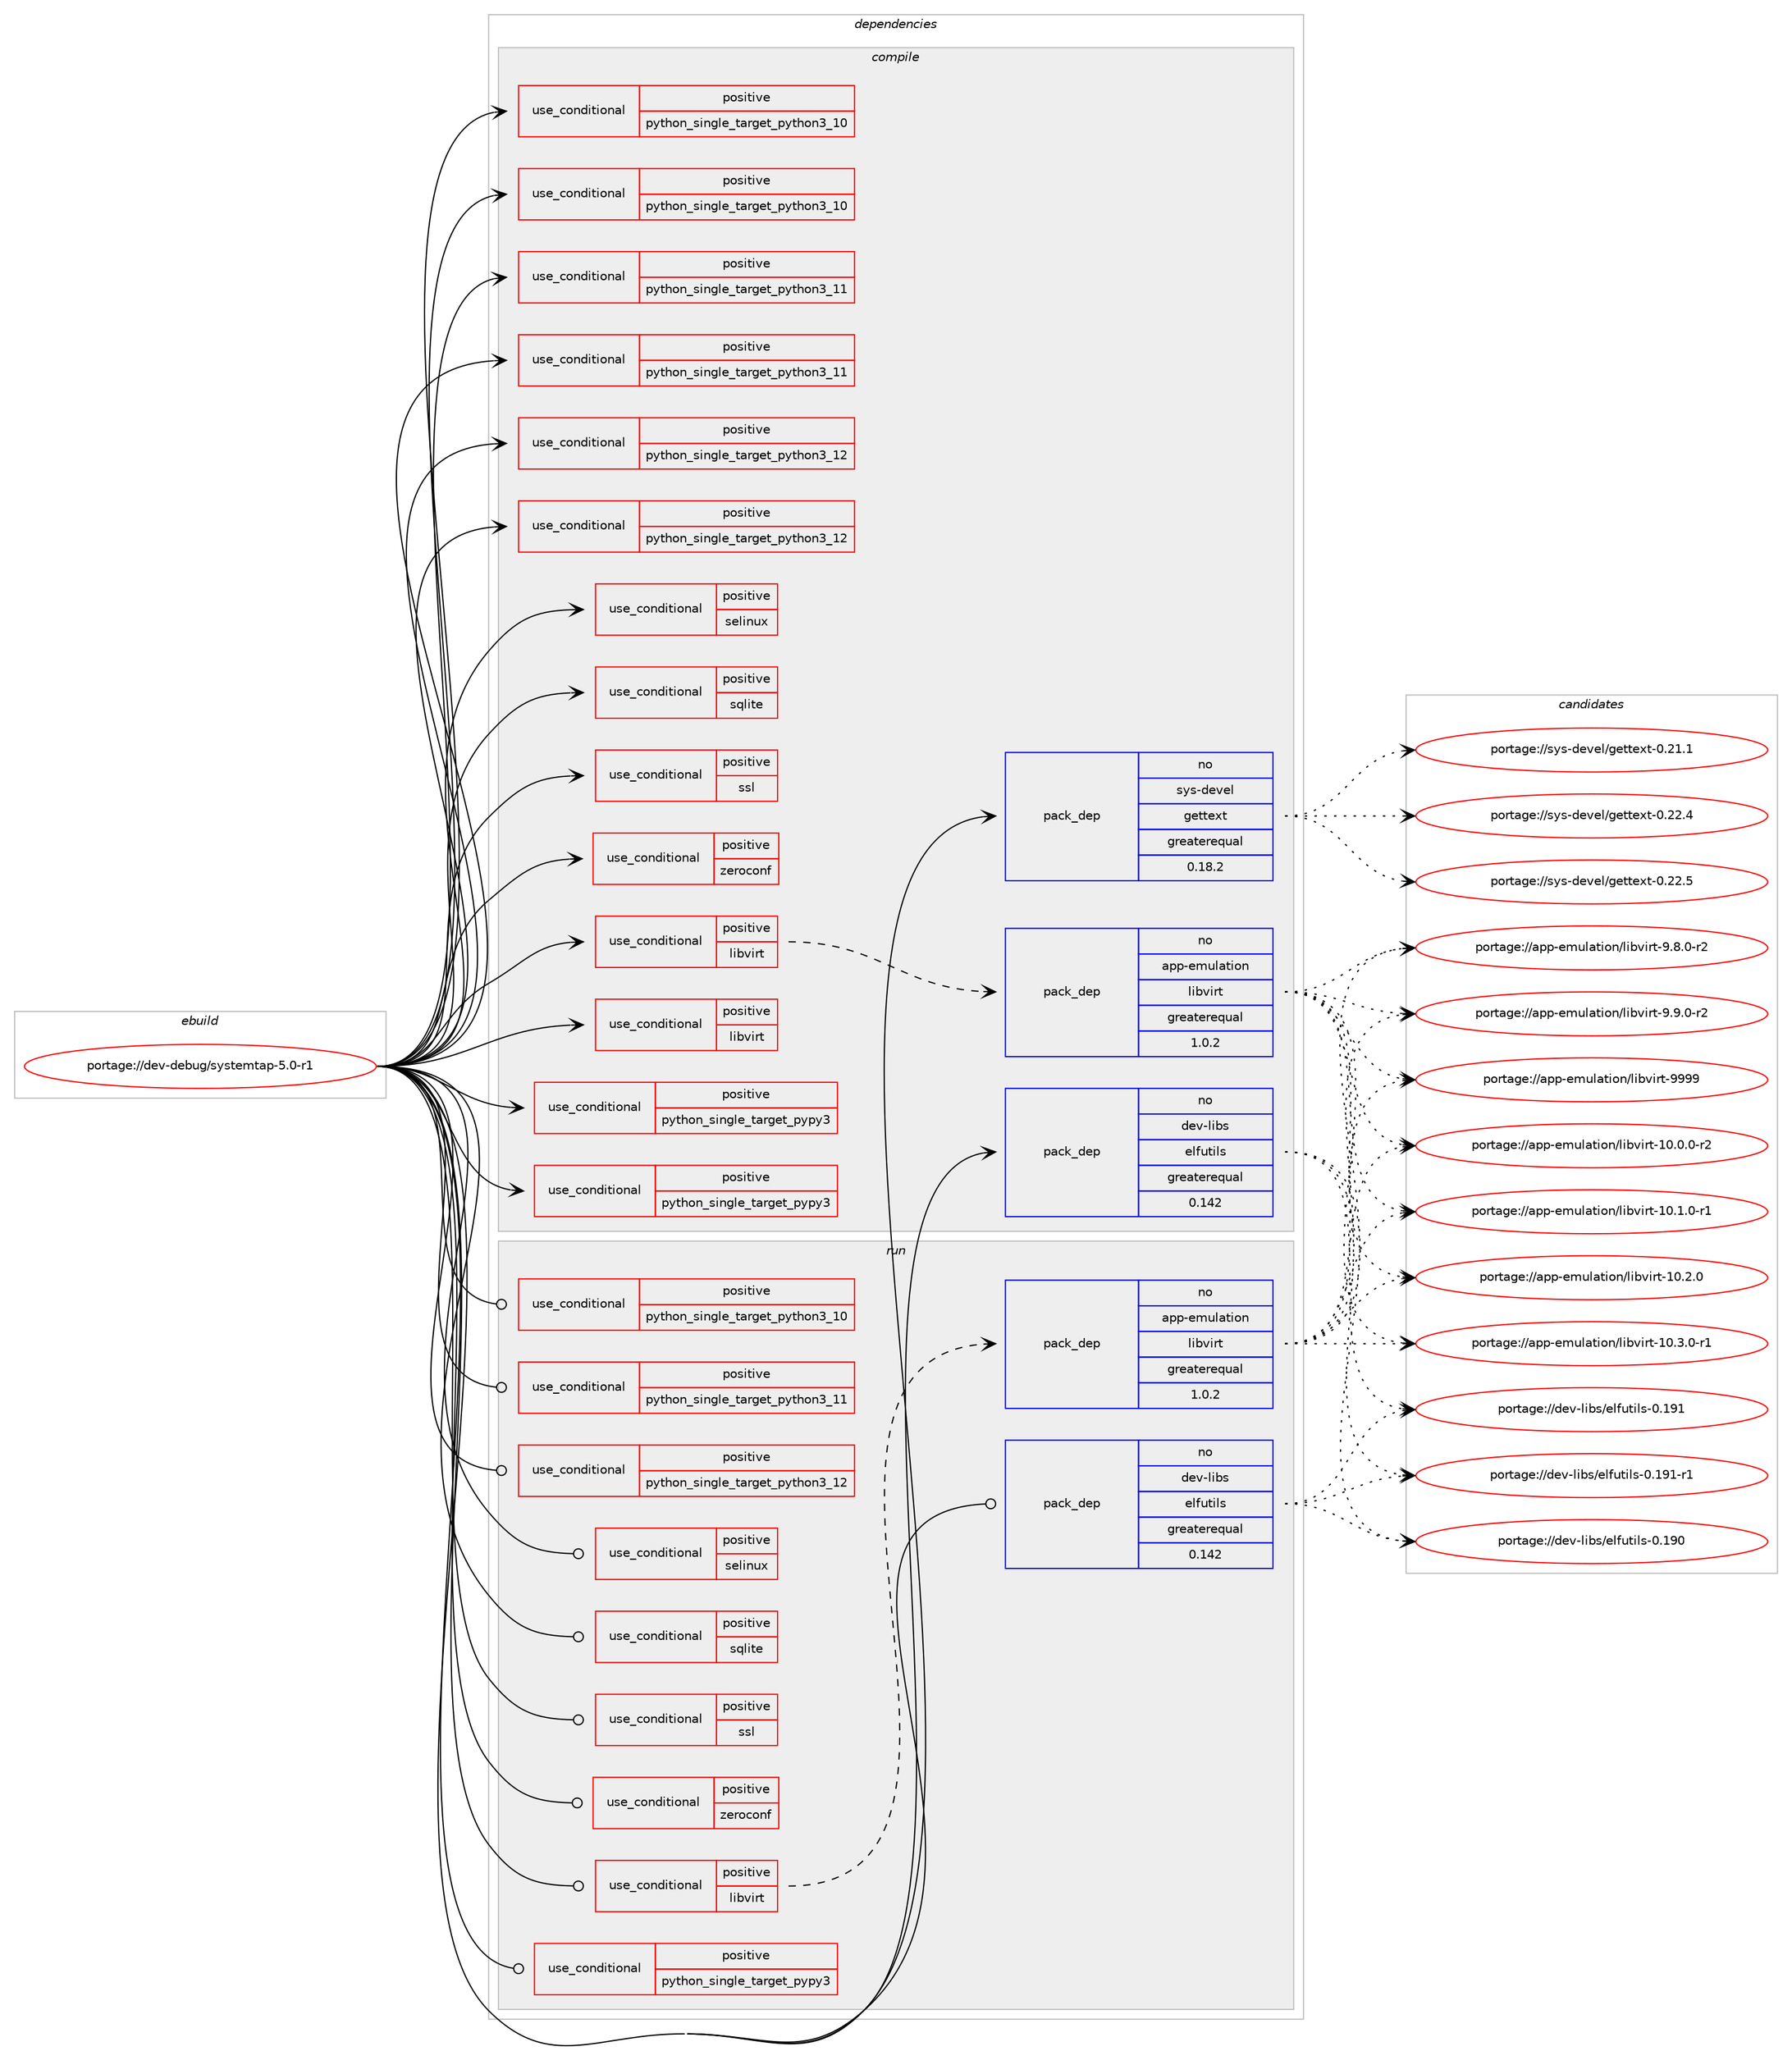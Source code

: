 digraph prolog {

# *************
# Graph options
# *************

newrank=true;
concentrate=true;
compound=true;
graph [rankdir=LR,fontname=Helvetica,fontsize=10,ranksep=1.5];#, ranksep=2.5, nodesep=0.2];
edge  [arrowhead=vee];
node  [fontname=Helvetica,fontsize=10];

# **********
# The ebuild
# **********

subgraph cluster_leftcol {
color=gray;
rank=same;
label=<<i>ebuild</i>>;
id [label="portage://dev-debug/systemtap-5.0-r1", color=red, width=4, href="../dev-debug/systemtap-5.0-r1.svg"];
}

# ****************
# The dependencies
# ****************

subgraph cluster_midcol {
color=gray;
label=<<i>dependencies</i>>;
subgraph cluster_compile {
fillcolor="#eeeeee";
style=filled;
label=<<i>compile</i>>;
subgraph cond18751 {
dependency33002 [label=<<TABLE BORDER="0" CELLBORDER="1" CELLSPACING="0" CELLPADDING="4"><TR><TD ROWSPAN="3" CELLPADDING="10">use_conditional</TD></TR><TR><TD>positive</TD></TR><TR><TD>libvirt</TD></TR></TABLE>>, shape=none, color=red];
subgraph pack13329 {
dependency33003 [label=<<TABLE BORDER="0" CELLBORDER="1" CELLSPACING="0" CELLPADDING="4" WIDTH="220"><TR><TD ROWSPAN="6" CELLPADDING="30">pack_dep</TD></TR><TR><TD WIDTH="110">no</TD></TR><TR><TD>app-emulation</TD></TR><TR><TD>libvirt</TD></TR><TR><TD>greaterequal</TD></TR><TR><TD>1.0.2</TD></TR></TABLE>>, shape=none, color=blue];
}
dependency33002:e -> dependency33003:w [weight=20,style="dashed",arrowhead="vee"];
}
id:e -> dependency33002:w [weight=20,style="solid",arrowhead="vee"];
subgraph cond18752 {
dependency33004 [label=<<TABLE BORDER="0" CELLBORDER="1" CELLSPACING="0" CELLPADDING="4"><TR><TD ROWSPAN="3" CELLPADDING="10">use_conditional</TD></TR><TR><TD>positive</TD></TR><TR><TD>libvirt</TD></TR></TABLE>>, shape=none, color=red];
# *** BEGIN UNKNOWN DEPENDENCY TYPE (TODO) ***
# dependency33004 -> package_dependency(portage://dev-debug/systemtap-5.0-r1,install,no,dev-libs,libxml2,none,[,,],[],[])
# *** END UNKNOWN DEPENDENCY TYPE (TODO) ***

}
id:e -> dependency33004:w [weight=20,style="solid",arrowhead="vee"];
subgraph cond18753 {
dependency33005 [label=<<TABLE BORDER="0" CELLBORDER="1" CELLSPACING="0" CELLPADDING="4"><TR><TD ROWSPAN="3" CELLPADDING="10">use_conditional</TD></TR><TR><TD>positive</TD></TR><TR><TD>python_single_target_pypy3</TD></TR></TABLE>>, shape=none, color=red];
# *** BEGIN UNKNOWN DEPENDENCY TYPE (TODO) ***
# dependency33005 -> package_dependency(portage://dev-debug/systemtap-5.0-r1,install,no,dev-python,pypy3,none,[,,],any_same_slot,[])
# *** END UNKNOWN DEPENDENCY TYPE (TODO) ***

}
id:e -> dependency33005:w [weight=20,style="solid",arrowhead="vee"];
subgraph cond18754 {
dependency33006 [label=<<TABLE BORDER="0" CELLBORDER="1" CELLSPACING="0" CELLPADDING="4"><TR><TD ROWSPAN="3" CELLPADDING="10">use_conditional</TD></TR><TR><TD>positive</TD></TR><TR><TD>python_single_target_pypy3</TD></TR></TABLE>>, shape=none, color=red];
# *** BEGIN UNKNOWN DEPENDENCY TYPE (TODO) ***
# dependency33006 -> package_dependency(portage://dev-debug/systemtap-5.0-r1,install,no,dev-python,setuptools,none,[,,],[],[use(enable(python_targets_pypy3),negative)])
# *** END UNKNOWN DEPENDENCY TYPE (TODO) ***

}
id:e -> dependency33006:w [weight=20,style="solid",arrowhead="vee"];
subgraph cond18755 {
dependency33007 [label=<<TABLE BORDER="0" CELLBORDER="1" CELLSPACING="0" CELLPADDING="4"><TR><TD ROWSPAN="3" CELLPADDING="10">use_conditional</TD></TR><TR><TD>positive</TD></TR><TR><TD>python_single_target_python3_10</TD></TR></TABLE>>, shape=none, color=red];
# *** BEGIN UNKNOWN DEPENDENCY TYPE (TODO) ***
# dependency33007 -> package_dependency(portage://dev-debug/systemtap-5.0-r1,install,no,dev-lang,python,none,[,,],[slot(3.10)],[])
# *** END UNKNOWN DEPENDENCY TYPE (TODO) ***

}
id:e -> dependency33007:w [weight=20,style="solid",arrowhead="vee"];
subgraph cond18756 {
dependency33008 [label=<<TABLE BORDER="0" CELLBORDER="1" CELLSPACING="0" CELLPADDING="4"><TR><TD ROWSPAN="3" CELLPADDING="10">use_conditional</TD></TR><TR><TD>positive</TD></TR><TR><TD>python_single_target_python3_10</TD></TR></TABLE>>, shape=none, color=red];
# *** BEGIN UNKNOWN DEPENDENCY TYPE (TODO) ***
# dependency33008 -> package_dependency(portage://dev-debug/systemtap-5.0-r1,install,no,dev-python,setuptools,none,[,,],[],[use(enable(python_targets_python3_10),negative)])
# *** END UNKNOWN DEPENDENCY TYPE (TODO) ***

}
id:e -> dependency33008:w [weight=20,style="solid",arrowhead="vee"];
subgraph cond18757 {
dependency33009 [label=<<TABLE BORDER="0" CELLBORDER="1" CELLSPACING="0" CELLPADDING="4"><TR><TD ROWSPAN="3" CELLPADDING="10">use_conditional</TD></TR><TR><TD>positive</TD></TR><TR><TD>python_single_target_python3_11</TD></TR></TABLE>>, shape=none, color=red];
# *** BEGIN UNKNOWN DEPENDENCY TYPE (TODO) ***
# dependency33009 -> package_dependency(portage://dev-debug/systemtap-5.0-r1,install,no,dev-lang,python,none,[,,],[slot(3.11)],[])
# *** END UNKNOWN DEPENDENCY TYPE (TODO) ***

}
id:e -> dependency33009:w [weight=20,style="solid",arrowhead="vee"];
subgraph cond18758 {
dependency33010 [label=<<TABLE BORDER="0" CELLBORDER="1" CELLSPACING="0" CELLPADDING="4"><TR><TD ROWSPAN="3" CELLPADDING="10">use_conditional</TD></TR><TR><TD>positive</TD></TR><TR><TD>python_single_target_python3_11</TD></TR></TABLE>>, shape=none, color=red];
# *** BEGIN UNKNOWN DEPENDENCY TYPE (TODO) ***
# dependency33010 -> package_dependency(portage://dev-debug/systemtap-5.0-r1,install,no,dev-python,setuptools,none,[,,],[],[use(enable(python_targets_python3_11),negative)])
# *** END UNKNOWN DEPENDENCY TYPE (TODO) ***

}
id:e -> dependency33010:w [weight=20,style="solid",arrowhead="vee"];
subgraph cond18759 {
dependency33011 [label=<<TABLE BORDER="0" CELLBORDER="1" CELLSPACING="0" CELLPADDING="4"><TR><TD ROWSPAN="3" CELLPADDING="10">use_conditional</TD></TR><TR><TD>positive</TD></TR><TR><TD>python_single_target_python3_12</TD></TR></TABLE>>, shape=none, color=red];
# *** BEGIN UNKNOWN DEPENDENCY TYPE (TODO) ***
# dependency33011 -> package_dependency(portage://dev-debug/systemtap-5.0-r1,install,no,dev-lang,python,none,[,,],[slot(3.12)],[])
# *** END UNKNOWN DEPENDENCY TYPE (TODO) ***

}
id:e -> dependency33011:w [weight=20,style="solid",arrowhead="vee"];
subgraph cond18760 {
dependency33012 [label=<<TABLE BORDER="0" CELLBORDER="1" CELLSPACING="0" CELLPADDING="4"><TR><TD ROWSPAN="3" CELLPADDING="10">use_conditional</TD></TR><TR><TD>positive</TD></TR><TR><TD>python_single_target_python3_12</TD></TR></TABLE>>, shape=none, color=red];
# *** BEGIN UNKNOWN DEPENDENCY TYPE (TODO) ***
# dependency33012 -> package_dependency(portage://dev-debug/systemtap-5.0-r1,install,no,dev-python,setuptools,none,[,,],[],[use(enable(python_targets_python3_12),negative)])
# *** END UNKNOWN DEPENDENCY TYPE (TODO) ***

}
id:e -> dependency33012:w [weight=20,style="solid",arrowhead="vee"];
subgraph cond18761 {
dependency33013 [label=<<TABLE BORDER="0" CELLBORDER="1" CELLSPACING="0" CELLPADDING="4"><TR><TD ROWSPAN="3" CELLPADDING="10">use_conditional</TD></TR><TR><TD>positive</TD></TR><TR><TD>selinux</TD></TR></TABLE>>, shape=none, color=red];
# *** BEGIN UNKNOWN DEPENDENCY TYPE (TODO) ***
# dependency33013 -> package_dependency(portage://dev-debug/systemtap-5.0-r1,install,no,sys-libs,libselinux,none,[,,],[],[])
# *** END UNKNOWN DEPENDENCY TYPE (TODO) ***

}
id:e -> dependency33013:w [weight=20,style="solid",arrowhead="vee"];
subgraph cond18762 {
dependency33014 [label=<<TABLE BORDER="0" CELLBORDER="1" CELLSPACING="0" CELLPADDING="4"><TR><TD ROWSPAN="3" CELLPADDING="10">use_conditional</TD></TR><TR><TD>positive</TD></TR><TR><TD>sqlite</TD></TR></TABLE>>, shape=none, color=red];
# *** BEGIN UNKNOWN DEPENDENCY TYPE (TODO) ***
# dependency33014 -> package_dependency(portage://dev-debug/systemtap-5.0-r1,install,no,dev-db,sqlite,none,[,,],[slot(3)],[])
# *** END UNKNOWN DEPENDENCY TYPE (TODO) ***

}
id:e -> dependency33014:w [weight=20,style="solid",arrowhead="vee"];
subgraph cond18763 {
dependency33015 [label=<<TABLE BORDER="0" CELLBORDER="1" CELLSPACING="0" CELLPADDING="4"><TR><TD ROWSPAN="3" CELLPADDING="10">use_conditional</TD></TR><TR><TD>positive</TD></TR><TR><TD>ssl</TD></TR></TABLE>>, shape=none, color=red];
# *** BEGIN UNKNOWN DEPENDENCY TYPE (TODO) ***
# dependency33015 -> package_dependency(portage://dev-debug/systemtap-5.0-r1,install,no,dev-libs,nspr,none,[,,],[],[])
# *** END UNKNOWN DEPENDENCY TYPE (TODO) ***

# *** BEGIN UNKNOWN DEPENDENCY TYPE (TODO) ***
# dependency33015 -> package_dependency(portage://dev-debug/systemtap-5.0-r1,install,no,dev-libs,nss,none,[,,],[],[])
# *** END UNKNOWN DEPENDENCY TYPE (TODO) ***

}
id:e -> dependency33015:w [weight=20,style="solid",arrowhead="vee"];
subgraph cond18764 {
dependency33016 [label=<<TABLE BORDER="0" CELLBORDER="1" CELLSPACING="0" CELLPADDING="4"><TR><TD ROWSPAN="3" CELLPADDING="10">use_conditional</TD></TR><TR><TD>positive</TD></TR><TR><TD>zeroconf</TD></TR></TABLE>>, shape=none, color=red];
# *** BEGIN UNKNOWN DEPENDENCY TYPE (TODO) ***
# dependency33016 -> package_dependency(portage://dev-debug/systemtap-5.0-r1,install,no,net-dns,avahi,none,[,,],[],[])
# *** END UNKNOWN DEPENDENCY TYPE (TODO) ***

}
id:e -> dependency33016:w [weight=20,style="solid",arrowhead="vee"];
# *** BEGIN UNKNOWN DEPENDENCY TYPE (TODO) ***
# id -> package_dependency(portage://dev-debug/systemtap-5.0-r1,install,no,app-alternatives,cpio,none,[,,],[],[])
# *** END UNKNOWN DEPENDENCY TYPE (TODO) ***

# *** BEGIN UNKNOWN DEPENDENCY TYPE (TODO) ***
# id -> package_dependency(portage://dev-debug/systemtap-5.0-r1,install,no,app-text,xmlto,none,[,,],[],[])
# *** END UNKNOWN DEPENDENCY TYPE (TODO) ***

# *** BEGIN UNKNOWN DEPENDENCY TYPE (TODO) ***
# id -> package_dependency(portage://dev-debug/systemtap-5.0-r1,install,no,dev-libs,boost,none,[,,],any_same_slot,[])
# *** END UNKNOWN DEPENDENCY TYPE (TODO) ***

subgraph pack13330 {
dependency33017 [label=<<TABLE BORDER="0" CELLBORDER="1" CELLSPACING="0" CELLPADDING="4" WIDTH="220"><TR><TD ROWSPAN="6" CELLPADDING="30">pack_dep</TD></TR><TR><TD WIDTH="110">no</TD></TR><TR><TD>dev-libs</TD></TR><TR><TD>elfutils</TD></TR><TR><TD>greaterequal</TD></TR><TR><TD>0.142</TD></TR></TABLE>>, shape=none, color=blue];
}
id:e -> dependency33017:w [weight=20,style="solid",arrowhead="vee"];
# *** BEGIN UNKNOWN DEPENDENCY TYPE (TODO) ***
# id -> package_dependency(portage://dev-debug/systemtap-5.0-r1,install,no,dev-libs,json-c,none,[,,],any_same_slot,[])
# *** END UNKNOWN DEPENDENCY TYPE (TODO) ***

subgraph pack13331 {
dependency33018 [label=<<TABLE BORDER="0" CELLBORDER="1" CELLSPACING="0" CELLPADDING="4" WIDTH="220"><TR><TD ROWSPAN="6" CELLPADDING="30">pack_dep</TD></TR><TR><TD WIDTH="110">no</TD></TR><TR><TD>sys-devel</TD></TR><TR><TD>gettext</TD></TR><TR><TD>greaterequal</TD></TR><TR><TD>0.18.2</TD></TR></TABLE>>, shape=none, color=blue];
}
id:e -> dependency33018:w [weight=20,style="solid",arrowhead="vee"];
# *** BEGIN UNKNOWN DEPENDENCY TYPE (TODO) ***
# id -> package_dependency(portage://dev-debug/systemtap-5.0-r1,install,no,sys-libs,ncurses,none,[,,],any_same_slot,[])
# *** END UNKNOWN DEPENDENCY TYPE (TODO) ***

# *** BEGIN UNKNOWN DEPENDENCY TYPE (TODO) ***
# id -> package_dependency(portage://dev-debug/systemtap-5.0-r1,install,no,sys-libs,readline,none,[,,],any_same_slot,[])
# *** END UNKNOWN DEPENDENCY TYPE (TODO) ***

}
subgraph cluster_compileandrun {
fillcolor="#eeeeee";
style=filled;
label=<<i>compile and run</i>>;
}
subgraph cluster_run {
fillcolor="#eeeeee";
style=filled;
label=<<i>run</i>>;
subgraph cond18765 {
dependency33019 [label=<<TABLE BORDER="0" CELLBORDER="1" CELLSPACING="0" CELLPADDING="4"><TR><TD ROWSPAN="3" CELLPADDING="10">use_conditional</TD></TR><TR><TD>positive</TD></TR><TR><TD>libvirt</TD></TR></TABLE>>, shape=none, color=red];
subgraph pack13332 {
dependency33020 [label=<<TABLE BORDER="0" CELLBORDER="1" CELLSPACING="0" CELLPADDING="4" WIDTH="220"><TR><TD ROWSPAN="6" CELLPADDING="30">pack_dep</TD></TR><TR><TD WIDTH="110">no</TD></TR><TR><TD>app-emulation</TD></TR><TR><TD>libvirt</TD></TR><TR><TD>greaterequal</TD></TR><TR><TD>1.0.2</TD></TR></TABLE>>, shape=none, color=blue];
}
dependency33019:e -> dependency33020:w [weight=20,style="dashed",arrowhead="vee"];
}
id:e -> dependency33019:w [weight=20,style="solid",arrowhead="odot"];
subgraph cond18766 {
dependency33021 [label=<<TABLE BORDER="0" CELLBORDER="1" CELLSPACING="0" CELLPADDING="4"><TR><TD ROWSPAN="3" CELLPADDING="10">use_conditional</TD></TR><TR><TD>positive</TD></TR><TR><TD>python_single_target_pypy3</TD></TR></TABLE>>, shape=none, color=red];
# *** BEGIN UNKNOWN DEPENDENCY TYPE (TODO) ***
# dependency33021 -> package_dependency(portage://dev-debug/systemtap-5.0-r1,run,no,dev-python,pypy3,none,[,,],any_same_slot,[])
# *** END UNKNOWN DEPENDENCY TYPE (TODO) ***

}
id:e -> dependency33021:w [weight=20,style="solid",arrowhead="odot"];
subgraph cond18767 {
dependency33022 [label=<<TABLE BORDER="0" CELLBORDER="1" CELLSPACING="0" CELLPADDING="4"><TR><TD ROWSPAN="3" CELLPADDING="10">use_conditional</TD></TR><TR><TD>positive</TD></TR><TR><TD>python_single_target_python3_10</TD></TR></TABLE>>, shape=none, color=red];
# *** BEGIN UNKNOWN DEPENDENCY TYPE (TODO) ***
# dependency33022 -> package_dependency(portage://dev-debug/systemtap-5.0-r1,run,no,dev-lang,python,none,[,,],[slot(3.10)],[])
# *** END UNKNOWN DEPENDENCY TYPE (TODO) ***

}
id:e -> dependency33022:w [weight=20,style="solid",arrowhead="odot"];
subgraph cond18768 {
dependency33023 [label=<<TABLE BORDER="0" CELLBORDER="1" CELLSPACING="0" CELLPADDING="4"><TR><TD ROWSPAN="3" CELLPADDING="10">use_conditional</TD></TR><TR><TD>positive</TD></TR><TR><TD>python_single_target_python3_11</TD></TR></TABLE>>, shape=none, color=red];
# *** BEGIN UNKNOWN DEPENDENCY TYPE (TODO) ***
# dependency33023 -> package_dependency(portage://dev-debug/systemtap-5.0-r1,run,no,dev-lang,python,none,[,,],[slot(3.11)],[])
# *** END UNKNOWN DEPENDENCY TYPE (TODO) ***

}
id:e -> dependency33023:w [weight=20,style="solid",arrowhead="odot"];
subgraph cond18769 {
dependency33024 [label=<<TABLE BORDER="0" CELLBORDER="1" CELLSPACING="0" CELLPADDING="4"><TR><TD ROWSPAN="3" CELLPADDING="10">use_conditional</TD></TR><TR><TD>positive</TD></TR><TR><TD>python_single_target_python3_12</TD></TR></TABLE>>, shape=none, color=red];
# *** BEGIN UNKNOWN DEPENDENCY TYPE (TODO) ***
# dependency33024 -> package_dependency(portage://dev-debug/systemtap-5.0-r1,run,no,dev-lang,python,none,[,,],[slot(3.12)],[])
# *** END UNKNOWN DEPENDENCY TYPE (TODO) ***

}
id:e -> dependency33024:w [weight=20,style="solid",arrowhead="odot"];
subgraph cond18770 {
dependency33025 [label=<<TABLE BORDER="0" CELLBORDER="1" CELLSPACING="0" CELLPADDING="4"><TR><TD ROWSPAN="3" CELLPADDING="10">use_conditional</TD></TR><TR><TD>positive</TD></TR><TR><TD>selinux</TD></TR></TABLE>>, shape=none, color=red];
# *** BEGIN UNKNOWN DEPENDENCY TYPE (TODO) ***
# dependency33025 -> package_dependency(portage://dev-debug/systemtap-5.0-r1,run,no,sys-libs,libselinux,none,[,,],[],[])
# *** END UNKNOWN DEPENDENCY TYPE (TODO) ***

}
id:e -> dependency33025:w [weight=20,style="solid",arrowhead="odot"];
subgraph cond18771 {
dependency33026 [label=<<TABLE BORDER="0" CELLBORDER="1" CELLSPACING="0" CELLPADDING="4"><TR><TD ROWSPAN="3" CELLPADDING="10">use_conditional</TD></TR><TR><TD>positive</TD></TR><TR><TD>sqlite</TD></TR></TABLE>>, shape=none, color=red];
# *** BEGIN UNKNOWN DEPENDENCY TYPE (TODO) ***
# dependency33026 -> package_dependency(portage://dev-debug/systemtap-5.0-r1,run,no,dev-db,sqlite,none,[,,],[slot(3)],[])
# *** END UNKNOWN DEPENDENCY TYPE (TODO) ***

}
id:e -> dependency33026:w [weight=20,style="solid",arrowhead="odot"];
subgraph cond18772 {
dependency33027 [label=<<TABLE BORDER="0" CELLBORDER="1" CELLSPACING="0" CELLPADDING="4"><TR><TD ROWSPAN="3" CELLPADDING="10">use_conditional</TD></TR><TR><TD>positive</TD></TR><TR><TD>ssl</TD></TR></TABLE>>, shape=none, color=red];
# *** BEGIN UNKNOWN DEPENDENCY TYPE (TODO) ***
# dependency33027 -> package_dependency(portage://dev-debug/systemtap-5.0-r1,run,no,dev-libs,nspr,none,[,,],[],[])
# *** END UNKNOWN DEPENDENCY TYPE (TODO) ***

# *** BEGIN UNKNOWN DEPENDENCY TYPE (TODO) ***
# dependency33027 -> package_dependency(portage://dev-debug/systemtap-5.0-r1,run,no,dev-libs,nss,none,[,,],[],[])
# *** END UNKNOWN DEPENDENCY TYPE (TODO) ***

}
id:e -> dependency33027:w [weight=20,style="solid",arrowhead="odot"];
subgraph cond18773 {
dependency33028 [label=<<TABLE BORDER="0" CELLBORDER="1" CELLSPACING="0" CELLPADDING="4"><TR><TD ROWSPAN="3" CELLPADDING="10">use_conditional</TD></TR><TR><TD>positive</TD></TR><TR><TD>zeroconf</TD></TR></TABLE>>, shape=none, color=red];
# *** BEGIN UNKNOWN DEPENDENCY TYPE (TODO) ***
# dependency33028 -> package_dependency(portage://dev-debug/systemtap-5.0-r1,run,no,net-dns,avahi,none,[,,],[],[])
# *** END UNKNOWN DEPENDENCY TYPE (TODO) ***

}
id:e -> dependency33028:w [weight=20,style="solid",arrowhead="odot"];
# *** BEGIN UNKNOWN DEPENDENCY TYPE (TODO) ***
# id -> package_dependency(portage://dev-debug/systemtap-5.0-r1,run,no,acct-group,stapdev,none,[,,],[],[])
# *** END UNKNOWN DEPENDENCY TYPE (TODO) ***

# *** BEGIN UNKNOWN DEPENDENCY TYPE (TODO) ***
# id -> package_dependency(portage://dev-debug/systemtap-5.0-r1,run,no,acct-group,stapsys,none,[,,],[],[])
# *** END UNKNOWN DEPENDENCY TYPE (TODO) ***

# *** BEGIN UNKNOWN DEPENDENCY TYPE (TODO) ***
# id -> package_dependency(portage://dev-debug/systemtap-5.0-r1,run,no,acct-group,stapusr,none,[,,],[],[])
# *** END UNKNOWN DEPENDENCY TYPE (TODO) ***

# *** BEGIN UNKNOWN DEPENDENCY TYPE (TODO) ***
# id -> package_dependency(portage://dev-debug/systemtap-5.0-r1,run,no,dev-libs,boost,none,[,,],any_same_slot,[])
# *** END UNKNOWN DEPENDENCY TYPE (TODO) ***

subgraph pack13333 {
dependency33029 [label=<<TABLE BORDER="0" CELLBORDER="1" CELLSPACING="0" CELLPADDING="4" WIDTH="220"><TR><TD ROWSPAN="6" CELLPADDING="30">pack_dep</TD></TR><TR><TD WIDTH="110">no</TD></TR><TR><TD>dev-libs</TD></TR><TR><TD>elfutils</TD></TR><TR><TD>greaterequal</TD></TR><TR><TD>0.142</TD></TR></TABLE>>, shape=none, color=blue];
}
id:e -> dependency33029:w [weight=20,style="solid",arrowhead="odot"];
# *** BEGIN UNKNOWN DEPENDENCY TYPE (TODO) ***
# id -> package_dependency(portage://dev-debug/systemtap-5.0-r1,run,no,dev-libs,json-c,none,[,,],any_same_slot,[])
# *** END UNKNOWN DEPENDENCY TYPE (TODO) ***

# *** BEGIN UNKNOWN DEPENDENCY TYPE (TODO) ***
# id -> package_dependency(portage://dev-debug/systemtap-5.0-r1,run,no,sys-libs,ncurses,none,[,,],any_same_slot,[])
# *** END UNKNOWN DEPENDENCY TYPE (TODO) ***

# *** BEGIN UNKNOWN DEPENDENCY TYPE (TODO) ***
# id -> package_dependency(portage://dev-debug/systemtap-5.0-r1,run,no,sys-libs,readline,none,[,,],any_same_slot,[])
# *** END UNKNOWN DEPENDENCY TYPE (TODO) ***

}
}

# **************
# The candidates
# **************

subgraph cluster_choices {
rank=same;
color=gray;
label=<<i>candidates</i>>;

subgraph choice13329 {
color=black;
nodesep=1;
choice9711211245101109117108971161051111104710810598118105114116454948464846484511450 [label="portage://app-emulation/libvirt-10.0.0-r2", color=red, width=4,href="../app-emulation/libvirt-10.0.0-r2.svg"];
choice9711211245101109117108971161051111104710810598118105114116454948464946484511449 [label="portage://app-emulation/libvirt-10.1.0-r1", color=red, width=4,href="../app-emulation/libvirt-10.1.0-r1.svg"];
choice971121124510110911710897116105111110471081059811810511411645494846504648 [label="portage://app-emulation/libvirt-10.2.0", color=red, width=4,href="../app-emulation/libvirt-10.2.0.svg"];
choice9711211245101109117108971161051111104710810598118105114116454948465146484511449 [label="portage://app-emulation/libvirt-10.3.0-r1", color=red, width=4,href="../app-emulation/libvirt-10.3.0-r1.svg"];
choice97112112451011091171089711610511111047108105981181051141164557465646484511450 [label="portage://app-emulation/libvirt-9.8.0-r2", color=red, width=4,href="../app-emulation/libvirt-9.8.0-r2.svg"];
choice97112112451011091171089711610511111047108105981181051141164557465746484511450 [label="portage://app-emulation/libvirt-9.9.0-r2", color=red, width=4,href="../app-emulation/libvirt-9.9.0-r2.svg"];
choice97112112451011091171089711610511111047108105981181051141164557575757 [label="portage://app-emulation/libvirt-9999", color=red, width=4,href="../app-emulation/libvirt-9999.svg"];
dependency33003:e -> choice9711211245101109117108971161051111104710810598118105114116454948464846484511450:w [style=dotted,weight="100"];
dependency33003:e -> choice9711211245101109117108971161051111104710810598118105114116454948464946484511449:w [style=dotted,weight="100"];
dependency33003:e -> choice971121124510110911710897116105111110471081059811810511411645494846504648:w [style=dotted,weight="100"];
dependency33003:e -> choice9711211245101109117108971161051111104710810598118105114116454948465146484511449:w [style=dotted,weight="100"];
dependency33003:e -> choice97112112451011091171089711610511111047108105981181051141164557465646484511450:w [style=dotted,weight="100"];
dependency33003:e -> choice97112112451011091171089711610511111047108105981181051141164557465746484511450:w [style=dotted,weight="100"];
dependency33003:e -> choice97112112451011091171089711610511111047108105981181051141164557575757:w [style=dotted,weight="100"];
}
subgraph choice13330 {
color=black;
nodesep=1;
choice100101118451081059811547101108102117116105108115454846495748 [label="portage://dev-libs/elfutils-0.190", color=red, width=4,href="../dev-libs/elfutils-0.190.svg"];
choice100101118451081059811547101108102117116105108115454846495749 [label="portage://dev-libs/elfutils-0.191", color=red, width=4,href="../dev-libs/elfutils-0.191.svg"];
choice1001011184510810598115471011081021171161051081154548464957494511449 [label="portage://dev-libs/elfutils-0.191-r1", color=red, width=4,href="../dev-libs/elfutils-0.191-r1.svg"];
dependency33017:e -> choice100101118451081059811547101108102117116105108115454846495748:w [style=dotted,weight="100"];
dependency33017:e -> choice100101118451081059811547101108102117116105108115454846495749:w [style=dotted,weight="100"];
dependency33017:e -> choice1001011184510810598115471011081021171161051081154548464957494511449:w [style=dotted,weight="100"];
}
subgraph choice13331 {
color=black;
nodesep=1;
choice115121115451001011181011084710310111611610112011645484650494649 [label="portage://sys-devel/gettext-0.21.1", color=red, width=4,href="../sys-devel/gettext-0.21.1.svg"];
choice115121115451001011181011084710310111611610112011645484650504652 [label="portage://sys-devel/gettext-0.22.4", color=red, width=4,href="../sys-devel/gettext-0.22.4.svg"];
choice115121115451001011181011084710310111611610112011645484650504653 [label="portage://sys-devel/gettext-0.22.5", color=red, width=4,href="../sys-devel/gettext-0.22.5.svg"];
dependency33018:e -> choice115121115451001011181011084710310111611610112011645484650494649:w [style=dotted,weight="100"];
dependency33018:e -> choice115121115451001011181011084710310111611610112011645484650504652:w [style=dotted,weight="100"];
dependency33018:e -> choice115121115451001011181011084710310111611610112011645484650504653:w [style=dotted,weight="100"];
}
subgraph choice13332 {
color=black;
nodesep=1;
choice9711211245101109117108971161051111104710810598118105114116454948464846484511450 [label="portage://app-emulation/libvirt-10.0.0-r2", color=red, width=4,href="../app-emulation/libvirt-10.0.0-r2.svg"];
choice9711211245101109117108971161051111104710810598118105114116454948464946484511449 [label="portage://app-emulation/libvirt-10.1.0-r1", color=red, width=4,href="../app-emulation/libvirt-10.1.0-r1.svg"];
choice971121124510110911710897116105111110471081059811810511411645494846504648 [label="portage://app-emulation/libvirt-10.2.0", color=red, width=4,href="../app-emulation/libvirt-10.2.0.svg"];
choice9711211245101109117108971161051111104710810598118105114116454948465146484511449 [label="portage://app-emulation/libvirt-10.3.0-r1", color=red, width=4,href="../app-emulation/libvirt-10.3.0-r1.svg"];
choice97112112451011091171089711610511111047108105981181051141164557465646484511450 [label="portage://app-emulation/libvirt-9.8.0-r2", color=red, width=4,href="../app-emulation/libvirt-9.8.0-r2.svg"];
choice97112112451011091171089711610511111047108105981181051141164557465746484511450 [label="portage://app-emulation/libvirt-9.9.0-r2", color=red, width=4,href="../app-emulation/libvirt-9.9.0-r2.svg"];
choice97112112451011091171089711610511111047108105981181051141164557575757 [label="portage://app-emulation/libvirt-9999", color=red, width=4,href="../app-emulation/libvirt-9999.svg"];
dependency33020:e -> choice9711211245101109117108971161051111104710810598118105114116454948464846484511450:w [style=dotted,weight="100"];
dependency33020:e -> choice9711211245101109117108971161051111104710810598118105114116454948464946484511449:w [style=dotted,weight="100"];
dependency33020:e -> choice971121124510110911710897116105111110471081059811810511411645494846504648:w [style=dotted,weight="100"];
dependency33020:e -> choice9711211245101109117108971161051111104710810598118105114116454948465146484511449:w [style=dotted,weight="100"];
dependency33020:e -> choice97112112451011091171089711610511111047108105981181051141164557465646484511450:w [style=dotted,weight="100"];
dependency33020:e -> choice97112112451011091171089711610511111047108105981181051141164557465746484511450:w [style=dotted,weight="100"];
dependency33020:e -> choice97112112451011091171089711610511111047108105981181051141164557575757:w [style=dotted,weight="100"];
}
subgraph choice13333 {
color=black;
nodesep=1;
choice100101118451081059811547101108102117116105108115454846495748 [label="portage://dev-libs/elfutils-0.190", color=red, width=4,href="../dev-libs/elfutils-0.190.svg"];
choice100101118451081059811547101108102117116105108115454846495749 [label="portage://dev-libs/elfutils-0.191", color=red, width=4,href="../dev-libs/elfutils-0.191.svg"];
choice1001011184510810598115471011081021171161051081154548464957494511449 [label="portage://dev-libs/elfutils-0.191-r1", color=red, width=4,href="../dev-libs/elfutils-0.191-r1.svg"];
dependency33029:e -> choice100101118451081059811547101108102117116105108115454846495748:w [style=dotted,weight="100"];
dependency33029:e -> choice100101118451081059811547101108102117116105108115454846495749:w [style=dotted,weight="100"];
dependency33029:e -> choice1001011184510810598115471011081021171161051081154548464957494511449:w [style=dotted,weight="100"];
}
}

}
